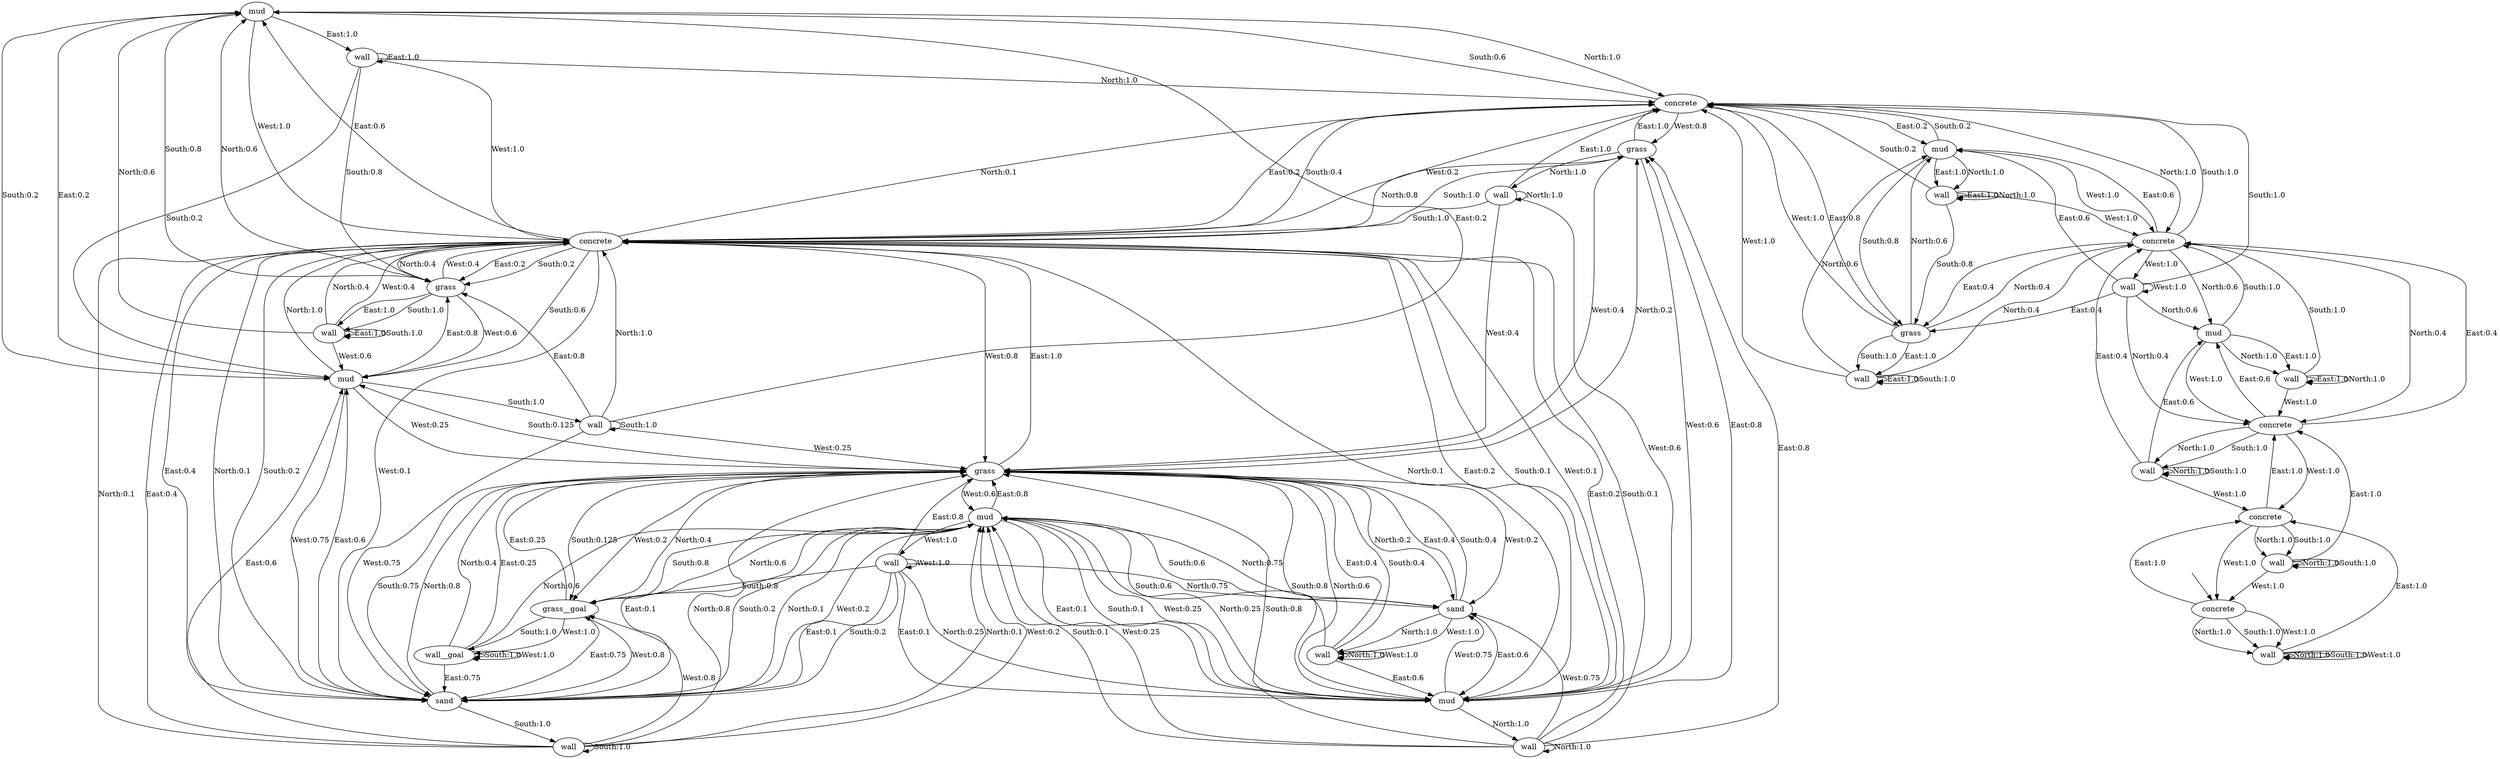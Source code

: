 digraph first_grid {
28 [label="mud"];
17 [label="grass"];
25 [label="wall"];
24 [label="concrete"];
13 [label="wall"];
26 [label="concrete"];
4 [label="wall"];
6 [label="grass__goal"];
10 [label="wall"];
8 [label="concrete"];
27 [label="wall"];
31 [label="wall"];
2 [label="wall"];
0 [label="concrete"];
20 [label="wall"];
14 [label="sand"];
22 [label="wall"];
23 [label="mud"];
21 [label="mud"];
12 [label="grass"];
16 [label="wall"];
18 [label="wall"];
11 [label="mud"];
15 [label="concrete"];
3 [label="sand"];
33 [label="grass"];
5 [label="mud"];
9 [label="wall"];
19 [label="concrete"];
29 [label="grass"];
30 [label="wall"];
7 [label="wall__goal"];
32 [label="mud"];
1 [label="wall"];
34 [label="wall"];
28 -> 27  [label="East:1.0"];
28 -> 26  [label="North:1.0"];
28 -> 29  [label="South:0.8"];
28 -> 21  [label="South:0.2"];
28 -> 19  [label="West:1.0"];
17 -> 26  [label="East:1.0"];
17 -> 18  [label="North:1.0"];
17 -> 19  [label="South:1.0"];
17 -> 11  [label="West:0.6"];
17 -> 12  [label="West:0.4"];
25 -> 33  [label="East:0.4"];
25 -> 32  [label="East:0.6"];
25 -> 15  [label="North:0.4"];
25 -> 23  [label="North:0.6"];
25 -> 26  [label="South:1.0"];
25 -> 25  [label="West:1.0"];
24 -> 32  [label="East:0.6"];
24 -> 33  [label="East:0.4"];
24 -> 15  [label="North:0.4"];
24 -> 23  [label="North:0.6"];
24 -> 26  [label="South:1.0"];
24 -> 25  [label="West:1.0"];
13 -> 21  [label="East:0.6"];
13 -> 19  [label="East:0.4"];
13 -> 5  [label="North:0.1"];
13 -> 12  [label="North:0.8"];
13 -> 19  [label="North:0.1"];
13 -> 13  [label="South:1.0"];
13 -> 6  [label="West:0.8"];
13 -> 5  [label="West:0.2"];
26 -> 32  [label="East:0.2"];
26 -> 33  [label="East:0.8"];
26 -> 24  [label="North:1.0"];
26 -> 19  [label="South:0.4"];
26 -> 28  [label="South:0.6"];
26 -> 19  [label="West:0.2"];
26 -> 17  [label="West:0.8"];
4 -> 11  [label="East:0.1"];
4 -> 12  [label="East:0.8"];
4 -> 14  [label="East:0.1"];
4 -> 3  [label="North:0.75"];
4 -> 11  [label="North:0.25"];
4 -> 6  [label="South:0.8"];
4 -> 14  [label="South:0.2"];
4 -> 4  [label="West:1.0"];
6 -> 12  [label="East:0.25"];
6 -> 14  [label="East:0.75"];
6 -> 12  [label="North:0.4"];
6 -> 5  [label="North:0.6"];
6 -> 7  [label="South:1.0"];
6 -> 7  [label="West:1.0"];
10 -> 17  [label="East:0.8"];
10 -> 19  [label="East:0.2"];
10 -> 10  [label="North:1.0"];
10 -> 5  [label="South:0.1"];
10 -> 12  [label="South:0.8"];
10 -> 19  [label="South:0.1"];
10 -> 5  [label="West:0.25"];
10 -> 3  [label="West:0.75"];
8 -> 15  [label="East:1.0"];
8 -> 9  [label="North:1.0"];
8 -> 9  [label="South:1.0"];
8 -> 0  [label="West:1.0"];
27 -> 27  [label="East:1.0"];
27 -> 26  [label="North:1.0"];
27 -> 29  [label="South:0.8"];
27 -> 21  [label="South:0.2"];
27 -> 19  [label="West:1.0"];
31 -> 31  [label="East:1.0"];
31 -> 31  [label="North:1.0"];
31 -> 33  [label="South:0.8"];
31 -> 26  [label="South:0.2"];
31 -> 24  [label="West:1.0"];
2 -> 11  [label="East:0.6"];
2 -> 12  [label="East:0.4"];
2 -> 2  [label="North:1.0"];
2 -> 12  [label="South:0.4"];
2 -> 5  [label="South:0.6"];
2 -> 2  [label="West:1.0"];
0 -> 8  [label="East:1.0"];
0 -> 1  [label="North:1.0"];
0 -> 1  [label="South:1.0"];
0 -> 1  [label="West:1.0"];
20 -> 28  [label="East:0.2"];
20 -> 29  [label="East:0.8"];
20 -> 19  [label="North:1.0"];
20 -> 20  [label="South:1.0"];
20 -> 14  [label="West:0.75"];
20 -> 12  [label="West:0.25"];
14 -> 21  [label="East:0.6"];
14 -> 19  [label="East:0.4"];
14 -> 12  [label="North:0.8"];
14 -> 19  [label="North:0.1"];
14 -> 5  [label="North:0.1"];
14 -> 13  [label="South:1.0"];
14 -> 6  [label="West:0.8"];
14 -> 5  [label="West:0.2"];
22 -> 22  [label="East:1.0"];
22 -> 22  [label="North:1.0"];
22 -> 24  [label="South:1.0"];
22 -> 15  [label="West:1.0"];
23 -> 22  [label="East:1.0"];
23 -> 22  [label="North:1.0"];
23 -> 24  [label="South:1.0"];
23 -> 15  [label="West:1.0"];
21 -> 29  [label="East:0.8"];
21 -> 28  [label="East:0.2"];
21 -> 19  [label="North:1.0"];
21 -> 20  [label="South:1.0"];
21 -> 14  [label="West:0.75"];
21 -> 12  [label="West:0.25"];
12 -> 19  [label="East:1.0"];
12 -> 3  [label="North:0.2"];
12 -> 17  [label="North:0.2"];
12 -> 11  [label="North:0.6"];
12 -> 6  [label="South:0.125"];
12 -> 14  [label="South:0.75"];
12 -> 21  [label="South:0.125"];
12 -> 5  [label="West:0.6"];
12 -> 6  [label="West:0.2"];
12 -> 3  [label="West:0.2"];
16 -> 24  [label="East:0.4"];
16 -> 23  [label="East:0.6"];
16 -> 16  [label="North:1.0"];
16 -> 16  [label="South:1.0"];
16 -> 8  [label="West:1.0"];
18 -> 26  [label="East:1.0"];
18 -> 18  [label="North:1.0"];
18 -> 19  [label="South:1.0"];
18 -> 12  [label="West:0.4"];
18 -> 11  [label="West:0.6"];
11 -> 17  [label="East:0.8"];
11 -> 19  [label="East:0.2"];
11 -> 10  [label="North:1.0"];
11 -> 5  [label="South:0.1"];
11 -> 12  [label="South:0.8"];
11 -> 19  [label="South:0.1"];
11 -> 3  [label="West:0.75"];
11 -> 5  [label="West:0.25"];
15 -> 23  [label="East:0.6"];
15 -> 24  [label="East:0.4"];
15 -> 16  [label="North:1.0"];
15 -> 16  [label="South:1.0"];
15 -> 8  [label="West:1.0"];
3 -> 12  [label="East:0.4"];
3 -> 11  [label="East:0.6"];
3 -> 2  [label="North:1.0"];
3 -> 12  [label="South:0.4"];
3 -> 5  [label="South:0.6"];
3 -> 2  [label="West:1.0"];
33 -> 34  [label="East:1.0"];
33 -> 32  [label="North:0.6"];
33 -> 24  [label="North:0.4"];
33 -> 34  [label="South:1.0"];
33 -> 26  [label="West:1.0"];
5 -> 14  [label="East:0.1"];
5 -> 11  [label="East:0.1"];
5 -> 12  [label="East:0.8"];
5 -> 3  [label="North:0.75"];
5 -> 11  [label="North:0.25"];
5 -> 6  [label="South:0.8"];
5 -> 14  [label="South:0.2"];
5 -> 4  [label="West:1.0"];
9 -> 15  [label="East:1.0"];
9 -> 9  [label="North:1.0"];
9 -> 9  [label="South:1.0"];
9 -> 0  [label="West:1.0"];
19 -> 29  [label="East:0.2"];
19 -> 26  [label="East:0.2"];
19 -> 28  [label="East:0.6"];
19 -> 26  [label="North:0.1"];
19 -> 11  [label="North:0.1"];
19 -> 17  [label="North:0.8"];
19 -> 14  [label="South:0.2"];
19 -> 21  [label="South:0.6"];
19 -> 29  [label="South:0.2"];
19 -> 11  [label="West:0.1"];
19 -> 12  [label="West:0.8"];
19 -> 14  [label="West:0.1"];
29 -> 30  [label="East:1.0"];
29 -> 19  [label="North:0.4"];
29 -> 28  [label="North:0.6"];
29 -> 30  [label="South:1.0"];
29 -> 19  [label="West:0.4"];
29 -> 21  [label="West:0.6"];
30 -> 30  [label="East:1.0"];
30 -> 19  [label="North:0.4"];
30 -> 28  [label="North:0.6"];
30 -> 30  [label="South:1.0"];
30 -> 21  [label="West:0.6"];
30 -> 19  [label="West:0.4"];
7 -> 12  [label="East:0.25"];
7 -> 14  [label="East:0.75"];
7 -> 5  [label="North:0.6"];
7 -> 12  [label="North:0.4"];
7 -> 7  [label="South:1.0"];
7 -> 7  [label="West:1.0"];
32 -> 31  [label="East:1.0"];
32 -> 31  [label="North:1.0"];
32 -> 33  [label="South:0.8"];
32 -> 26  [label="South:0.2"];
32 -> 24  [label="West:1.0"];
1 -> 8  [label="East:1.0"];
1 -> 1  [label="North:1.0"];
1 -> 1  [label="South:1.0"];
1 -> 1  [label="West:1.0"];
34 -> 34  [label="East:1.0"];
34 -> 24  [label="North:0.4"];
34 -> 32  [label="North:0.6"];
34 -> 34  [label="South:1.0"];
34 -> 26  [label="West:1.0"];
__start0 [label="", shape=none];
__start0 -> 0  [label=""];
}

